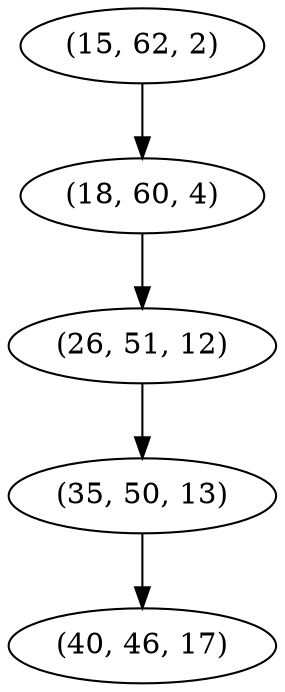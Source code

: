digraph tree {
    "(15, 62, 2)";
    "(18, 60, 4)";
    "(26, 51, 12)";
    "(35, 50, 13)";
    "(40, 46, 17)";
    "(15, 62, 2)" -> "(18, 60, 4)";
    "(18, 60, 4)" -> "(26, 51, 12)";
    "(26, 51, 12)" -> "(35, 50, 13)";
    "(35, 50, 13)" -> "(40, 46, 17)";
}
